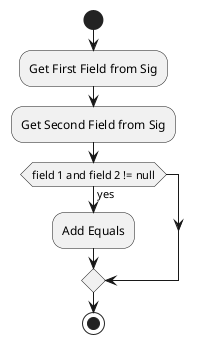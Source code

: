 @startuml
start
:Get First Field from Sig;
:Get Second Field from Sig;
if (field 1 and field 2 != null) then (yes)
:Add Equals;
endif
stop
@enduml